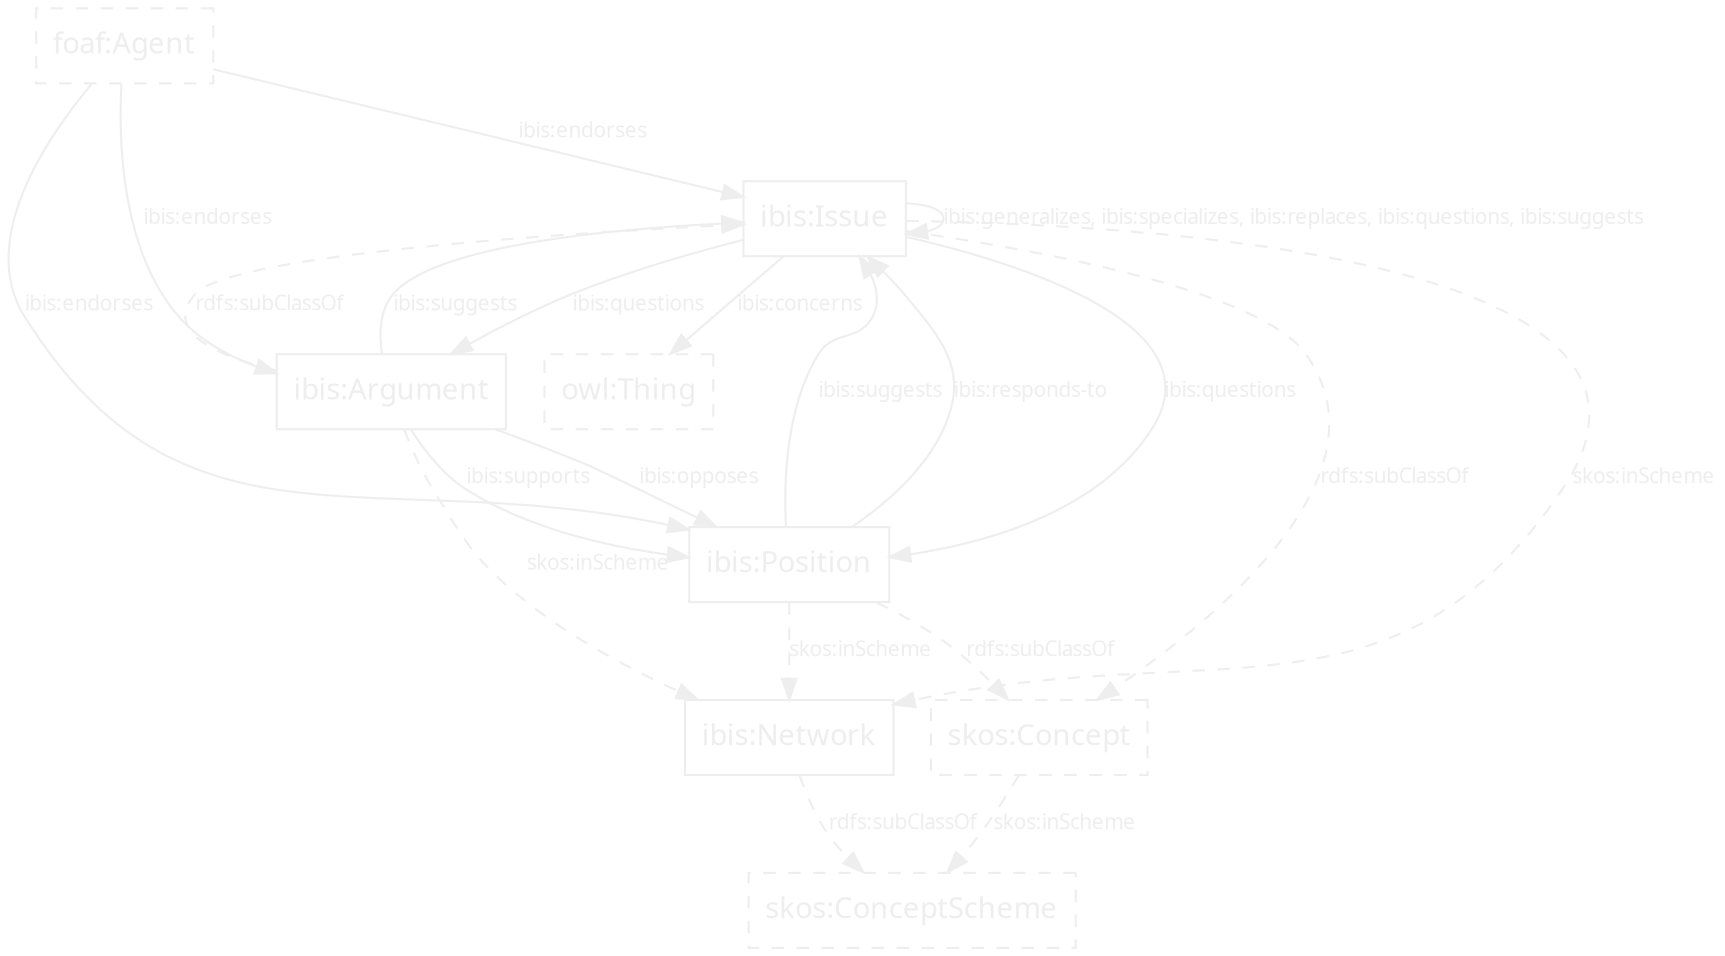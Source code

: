 digraph {
    graph [bgcolor=transparent];
    node [shape=box,color="#eeeeee",fontcolor="#eeeeee",fontname="Lucida Grande, Lucida Sans Unicode, sans-serif"];
    edge [color="#eeeeee",fontcolor="#eeeeee",fontname="Lucida Grande, Lucida Sans Unicode, sans-serif"];
    owl_Thing          [label="owl:Thing", style=dashed];
    foaf_Agent         [label="foaf:Agent", style=dashed];
    skos_Concept       [label="skos:Concept", style=dashed];
    skos_ConceptScheme [label="skos:ConceptScheme", style=dashed];
    ibis_Issue         [label="ibis:Issue"];
    ibis_Position      [label="ibis:Position"];
    ibis_Argument      [label="ibis:Argument"];
    ibis_Network       [label="ibis:Network"];
    
    subgraph {
        edge [fontsize=10,concentrate=true];
        /*
        ibis_Issue -> ibis_Issue [label="ibis:specializes"];
        ibis_Issue -> ibis_Issue [label="ibis:generalizes"];
        ibis_Issue -> ibis_Issue [label="ibis:replaces"];
        */
        ibis_Issue -> ibis_Issue [label="ibis:generalizes, ibis:specializes, ibis:replaces, ibis:questions, ibis:suggests"];
        
        subgraph {
            edge [label="rdfs:subClassOf", style=dashed];
            ibis_Issue    -> skos_Concept;
            ibis_Position -> skos_Concept;
            ibis_Argument -> ibis_Issue;
            ibis_Network  -> skos_ConceptScheme;
        }
        
        subgraph {
            edge [label="skos:inScheme", style=dashed];
            ibis_Issue    -> ibis_Network;
            ibis_Position -> ibis_Network;
            ibis_Argument -> ibis_Network;
            skos_Concept  -> skos_ConceptScheme;
        }
                
        subgraph {
            edge [label="ibis:endorses"];
            foaf_Agent -> ibis_Issue;
            foaf_Agent -> ibis_Position;
            foaf_Agent -> ibis_Argument;
        }

        subgraph {
            edge [label="ibis:questions"];
            ibis_Issue -> ibis_Argument
            ibis_Issue -> ibis_Position
            //ibis_Issue -> ibis_Issue;
        }
        subgraph {
            edge [label="ibis:suggests"];
            ibis_Position -> ibis_Issue;
            ibis_Argument -> ibis_Issue;
            //ibis_Issue    -> ibis_Issue;
        }
        ibis_Issue    -> owl_Thing     [label="ibis:concerns"];
        ibis_Position -> ibis_Issue    [label="ibis:responds-to"];
        ibis_Argument -> ibis_Position [label="ibis:supports"];
        ibis_Argument -> ibis_Position [label="ibis:opposes"];
    }
}